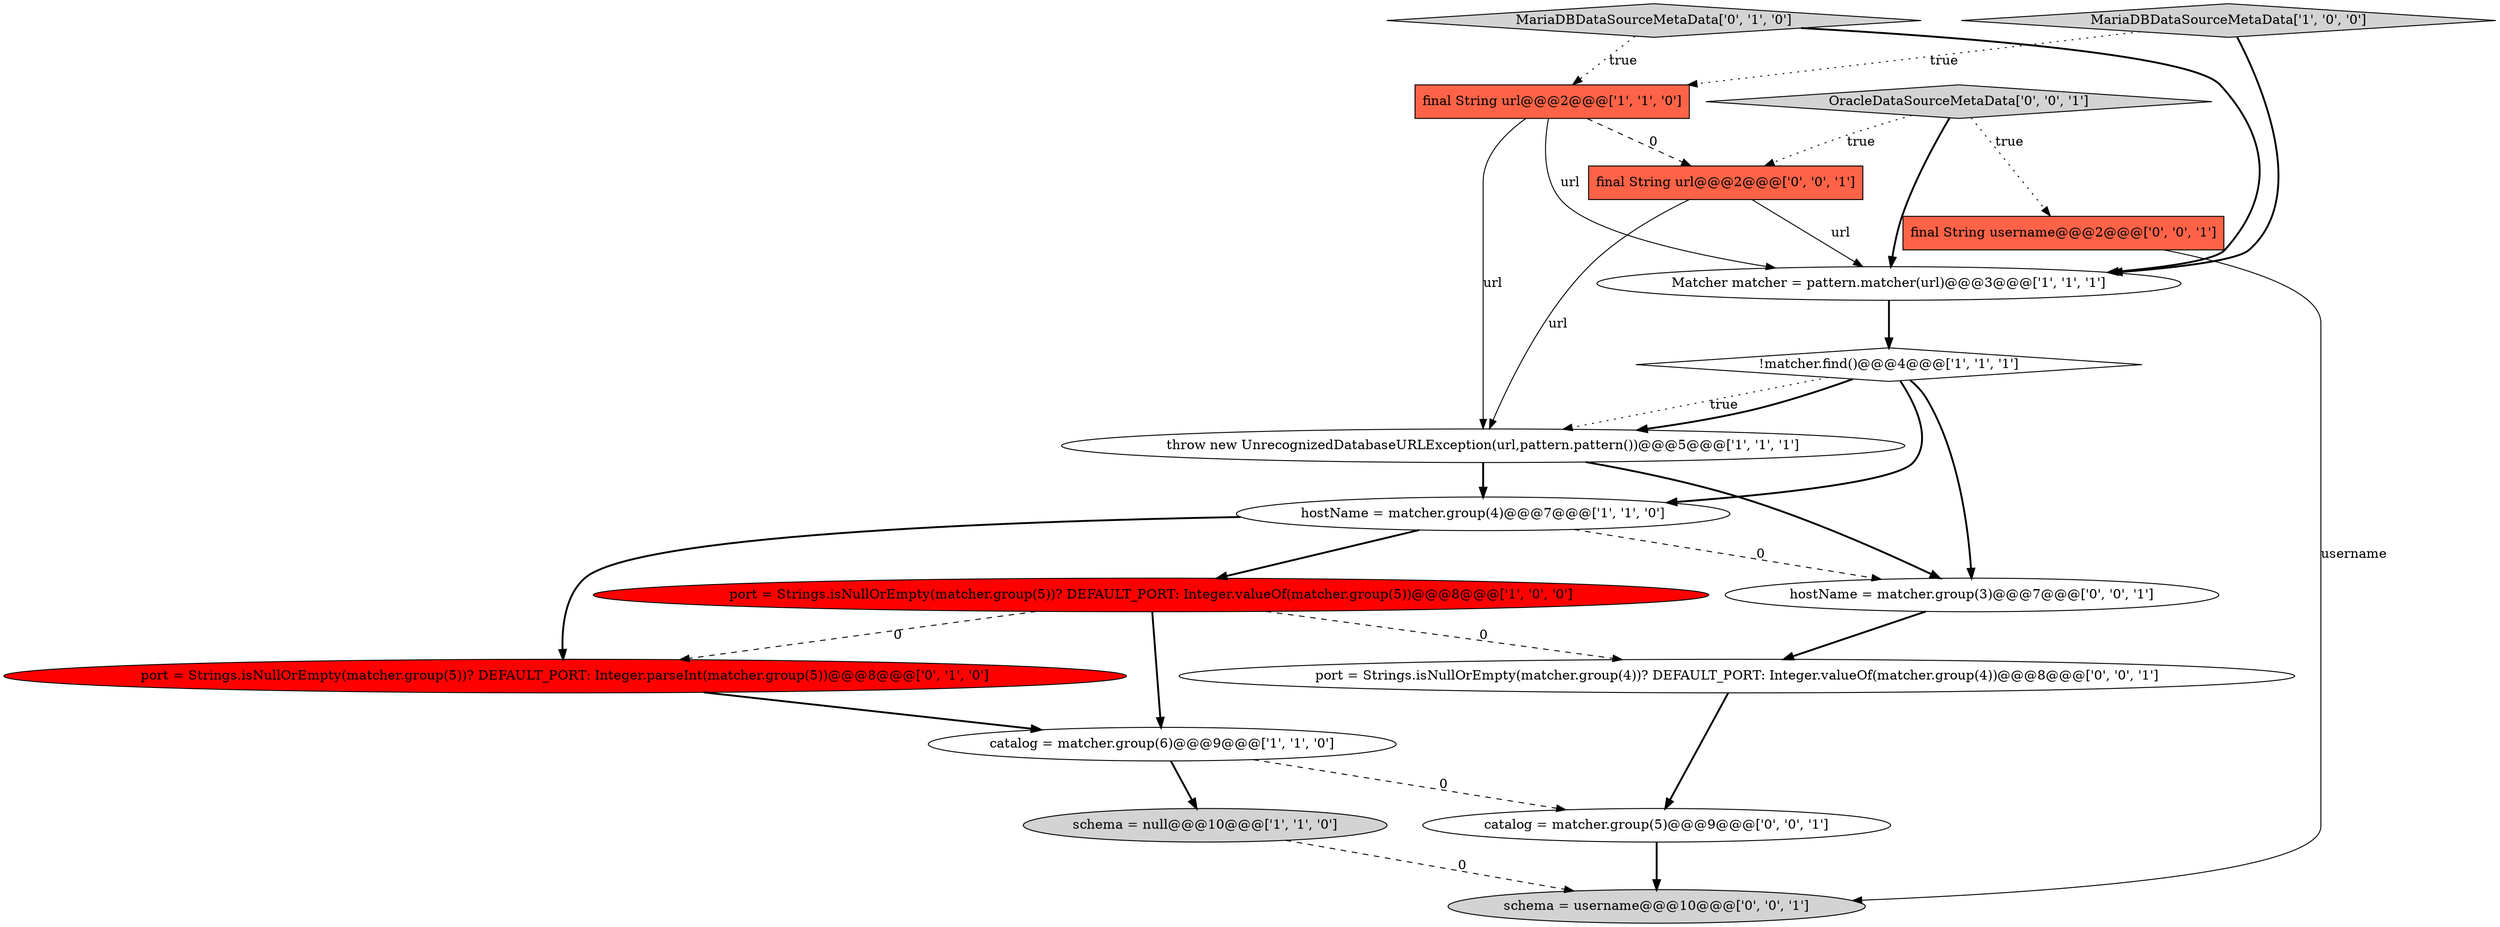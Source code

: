 digraph {
16 [style = filled, label = "port = Strings.isNullOrEmpty(matcher.group(4))? DEFAULT_PORT: Integer.valueOf(matcher.group(4))@@@8@@@['0', '0', '1']", fillcolor = white, shape = ellipse image = "AAA0AAABBB3BBB"];
8 [style = filled, label = "schema = null@@@10@@@['1', '1', '0']", fillcolor = lightgray, shape = ellipse image = "AAA0AAABBB1BBB"];
0 [style = filled, label = "MariaDBDataSourceMetaData['1', '0', '0']", fillcolor = lightgray, shape = diamond image = "AAA0AAABBB1BBB"];
4 [style = filled, label = "port = Strings.isNullOrEmpty(matcher.group(5))? DEFAULT_PORT: Integer.valueOf(matcher.group(5))@@@8@@@['1', '0', '0']", fillcolor = red, shape = ellipse image = "AAA1AAABBB1BBB"];
13 [style = filled, label = "final String username@@@2@@@['0', '0', '1']", fillcolor = tomato, shape = box image = "AAA0AAABBB3BBB"];
12 [style = filled, label = "catalog = matcher.group(5)@@@9@@@['0', '0', '1']", fillcolor = white, shape = ellipse image = "AAA0AAABBB3BBB"];
17 [style = filled, label = "schema = username@@@10@@@['0', '0', '1']", fillcolor = lightgray, shape = ellipse image = "AAA0AAABBB3BBB"];
2 [style = filled, label = "hostName = matcher.group(4)@@@7@@@['1', '1', '0']", fillcolor = white, shape = ellipse image = "AAA0AAABBB1BBB"];
3 [style = filled, label = "final String url@@@2@@@['1', '1', '0']", fillcolor = tomato, shape = box image = "AAA0AAABBB1BBB"];
5 [style = filled, label = "Matcher matcher = pattern.matcher(url)@@@3@@@['1', '1', '1']", fillcolor = white, shape = ellipse image = "AAA0AAABBB1BBB"];
14 [style = filled, label = "OracleDataSourceMetaData['0', '0', '1']", fillcolor = lightgray, shape = diamond image = "AAA0AAABBB3BBB"];
11 [style = filled, label = "hostName = matcher.group(3)@@@7@@@['0', '0', '1']", fillcolor = white, shape = ellipse image = "AAA0AAABBB3BBB"];
7 [style = filled, label = "catalog = matcher.group(6)@@@9@@@['1', '1', '0']", fillcolor = white, shape = ellipse image = "AAA0AAABBB1BBB"];
9 [style = filled, label = "port = Strings.isNullOrEmpty(matcher.group(5))? DEFAULT_PORT: Integer.parseInt(matcher.group(5))@@@8@@@['0', '1', '0']", fillcolor = red, shape = ellipse image = "AAA1AAABBB2BBB"];
10 [style = filled, label = "MariaDBDataSourceMetaData['0', '1', '0']", fillcolor = lightgray, shape = diamond image = "AAA0AAABBB2BBB"];
6 [style = filled, label = "!matcher.find()@@@4@@@['1', '1', '1']", fillcolor = white, shape = diamond image = "AAA0AAABBB1BBB"];
15 [style = filled, label = "final String url@@@2@@@['0', '0', '1']", fillcolor = tomato, shape = box image = "AAA0AAABBB3BBB"];
1 [style = filled, label = "throw new UnrecognizedDatabaseURLException(url,pattern.pattern())@@@5@@@['1', '1', '1']", fillcolor = white, shape = ellipse image = "AAA0AAABBB1BBB"];
11->16 [style = bold, label=""];
3->1 [style = solid, label="url"];
4->16 [style = dashed, label="0"];
3->5 [style = solid, label="url"];
12->17 [style = bold, label=""];
6->1 [style = dotted, label="true"];
10->3 [style = dotted, label="true"];
2->9 [style = bold, label=""];
9->7 [style = bold, label=""];
7->8 [style = bold, label=""];
2->4 [style = bold, label=""];
4->7 [style = bold, label=""];
14->13 [style = dotted, label="true"];
1->11 [style = bold, label=""];
6->2 [style = bold, label=""];
6->1 [style = bold, label=""];
4->9 [style = dashed, label="0"];
14->15 [style = dotted, label="true"];
10->5 [style = bold, label=""];
5->6 [style = bold, label=""];
15->1 [style = solid, label="url"];
6->11 [style = bold, label=""];
7->12 [style = dashed, label="0"];
3->15 [style = dashed, label="0"];
8->17 [style = dashed, label="0"];
2->11 [style = dashed, label="0"];
13->17 [style = solid, label="username"];
1->2 [style = bold, label=""];
0->3 [style = dotted, label="true"];
15->5 [style = solid, label="url"];
16->12 [style = bold, label=""];
0->5 [style = bold, label=""];
14->5 [style = bold, label=""];
}
